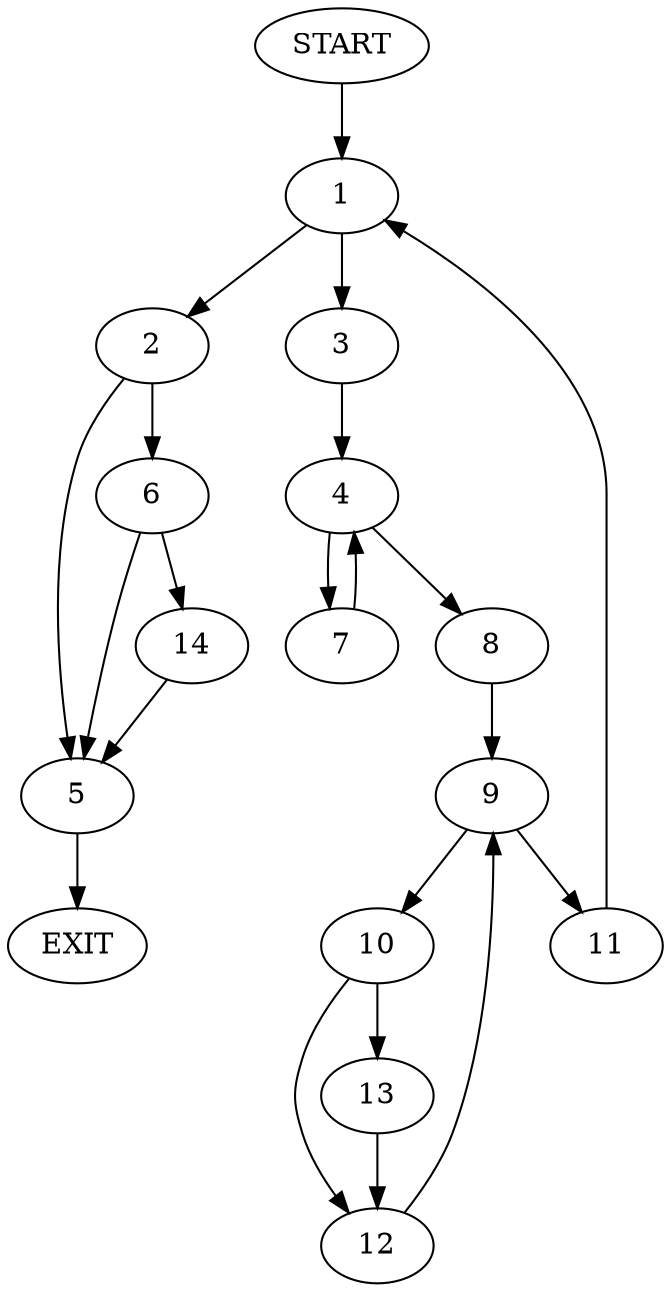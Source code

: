 digraph {
0 [label="START"]
15 [label="EXIT"]
0 -> 1
1 -> 2
1 -> 3
3 -> 4
2 -> 5
2 -> 6
4 -> 7
4 -> 8
7 -> 4
8 -> 9
9 -> 10
9 -> 11
10 -> 12
10 -> 13
11 -> 1
12 -> 9
13 -> 12
6 -> 14
6 -> 5
5 -> 15
14 -> 5
}
